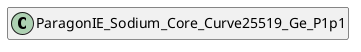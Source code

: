 @startuml
set namespaceSeparator \\
hide members
hide << alias >> circle

class ParagonIE_Sodium_Core_Curve25519_Ge_P1p1
@enduml
